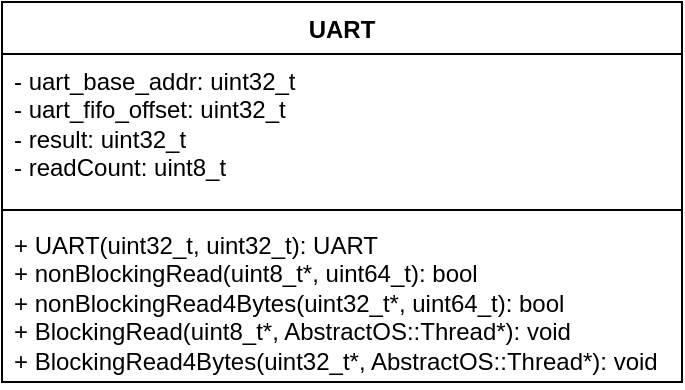 <mxfile version="22.1.16" type="device">
  <diagram name="Side-1" id="xOClJdbx2w5PxNcObiG7">
    <mxGraphModel dx="757" dy="814" grid="1" gridSize="10" guides="1" tooltips="1" connect="1" arrows="1" fold="1" page="1" pageScale="1" pageWidth="827" pageHeight="1169" math="0" shadow="0">
      <root>
        <mxCell id="0" />
        <mxCell id="1" parent="0" />
        <mxCell id="q3V4DQ0G8Qce5tatJo-3-1" value="UART" style="swimlane;fontStyle=1;align=center;verticalAlign=top;childLayout=stackLayout;horizontal=1;startSize=26;horizontalStack=0;resizeParent=1;resizeParentMax=0;resizeLast=0;collapsible=1;marginBottom=0;whiteSpace=wrap;html=1;" vertex="1" parent="1">
          <mxGeometry x="340" y="350" width="340" height="190" as="geometry" />
        </mxCell>
        <mxCell id="q3V4DQ0G8Qce5tatJo-3-2" value="- uart_base_addr: uint32_t&lt;br&gt;- uart_fifo_offset: uint32_t&lt;br&gt;- result: uint32_t&lt;br&gt;- readCount: uint8_t" style="text;strokeColor=none;fillColor=none;align=left;verticalAlign=top;spacingLeft=4;spacingRight=4;overflow=hidden;rotatable=0;points=[[0,0.5],[1,0.5]];portConstraint=eastwest;whiteSpace=wrap;html=1;" vertex="1" parent="q3V4DQ0G8Qce5tatJo-3-1">
          <mxGeometry y="26" width="340" height="74" as="geometry" />
        </mxCell>
        <mxCell id="q3V4DQ0G8Qce5tatJo-3-3" value="" style="line;strokeWidth=1;fillColor=none;align=left;verticalAlign=middle;spacingTop=-1;spacingLeft=3;spacingRight=3;rotatable=0;labelPosition=right;points=[];portConstraint=eastwest;strokeColor=inherit;" vertex="1" parent="q3V4DQ0G8Qce5tatJo-3-1">
          <mxGeometry y="100" width="340" height="8" as="geometry" />
        </mxCell>
        <mxCell id="q3V4DQ0G8Qce5tatJo-3-5" value="+ UART(uint32_t, uint32_t): UART&lt;br&gt;+ nonBlockingRead(uint8_t*, uint64_t): bool&lt;br&gt;+ nonBlockingRead4Bytes(uint32_t*, uint64_t): bool&lt;br&gt;+ BlockingRead(uint8_t*, AbstractOS::Thread*): void&lt;br&gt;+ BlockingRead4Bytes(uint32_t*, AbstractOS::Thread*): void&lt;br&gt;" style="text;strokeColor=none;fillColor=none;align=left;verticalAlign=top;spacingLeft=4;spacingRight=4;overflow=hidden;rotatable=0;points=[[0,0.5],[1,0.5]];portConstraint=eastwest;whiteSpace=wrap;html=1;" vertex="1" parent="q3V4DQ0G8Qce5tatJo-3-1">
          <mxGeometry y="108" width="340" height="82" as="geometry" />
        </mxCell>
      </root>
    </mxGraphModel>
  </diagram>
</mxfile>
